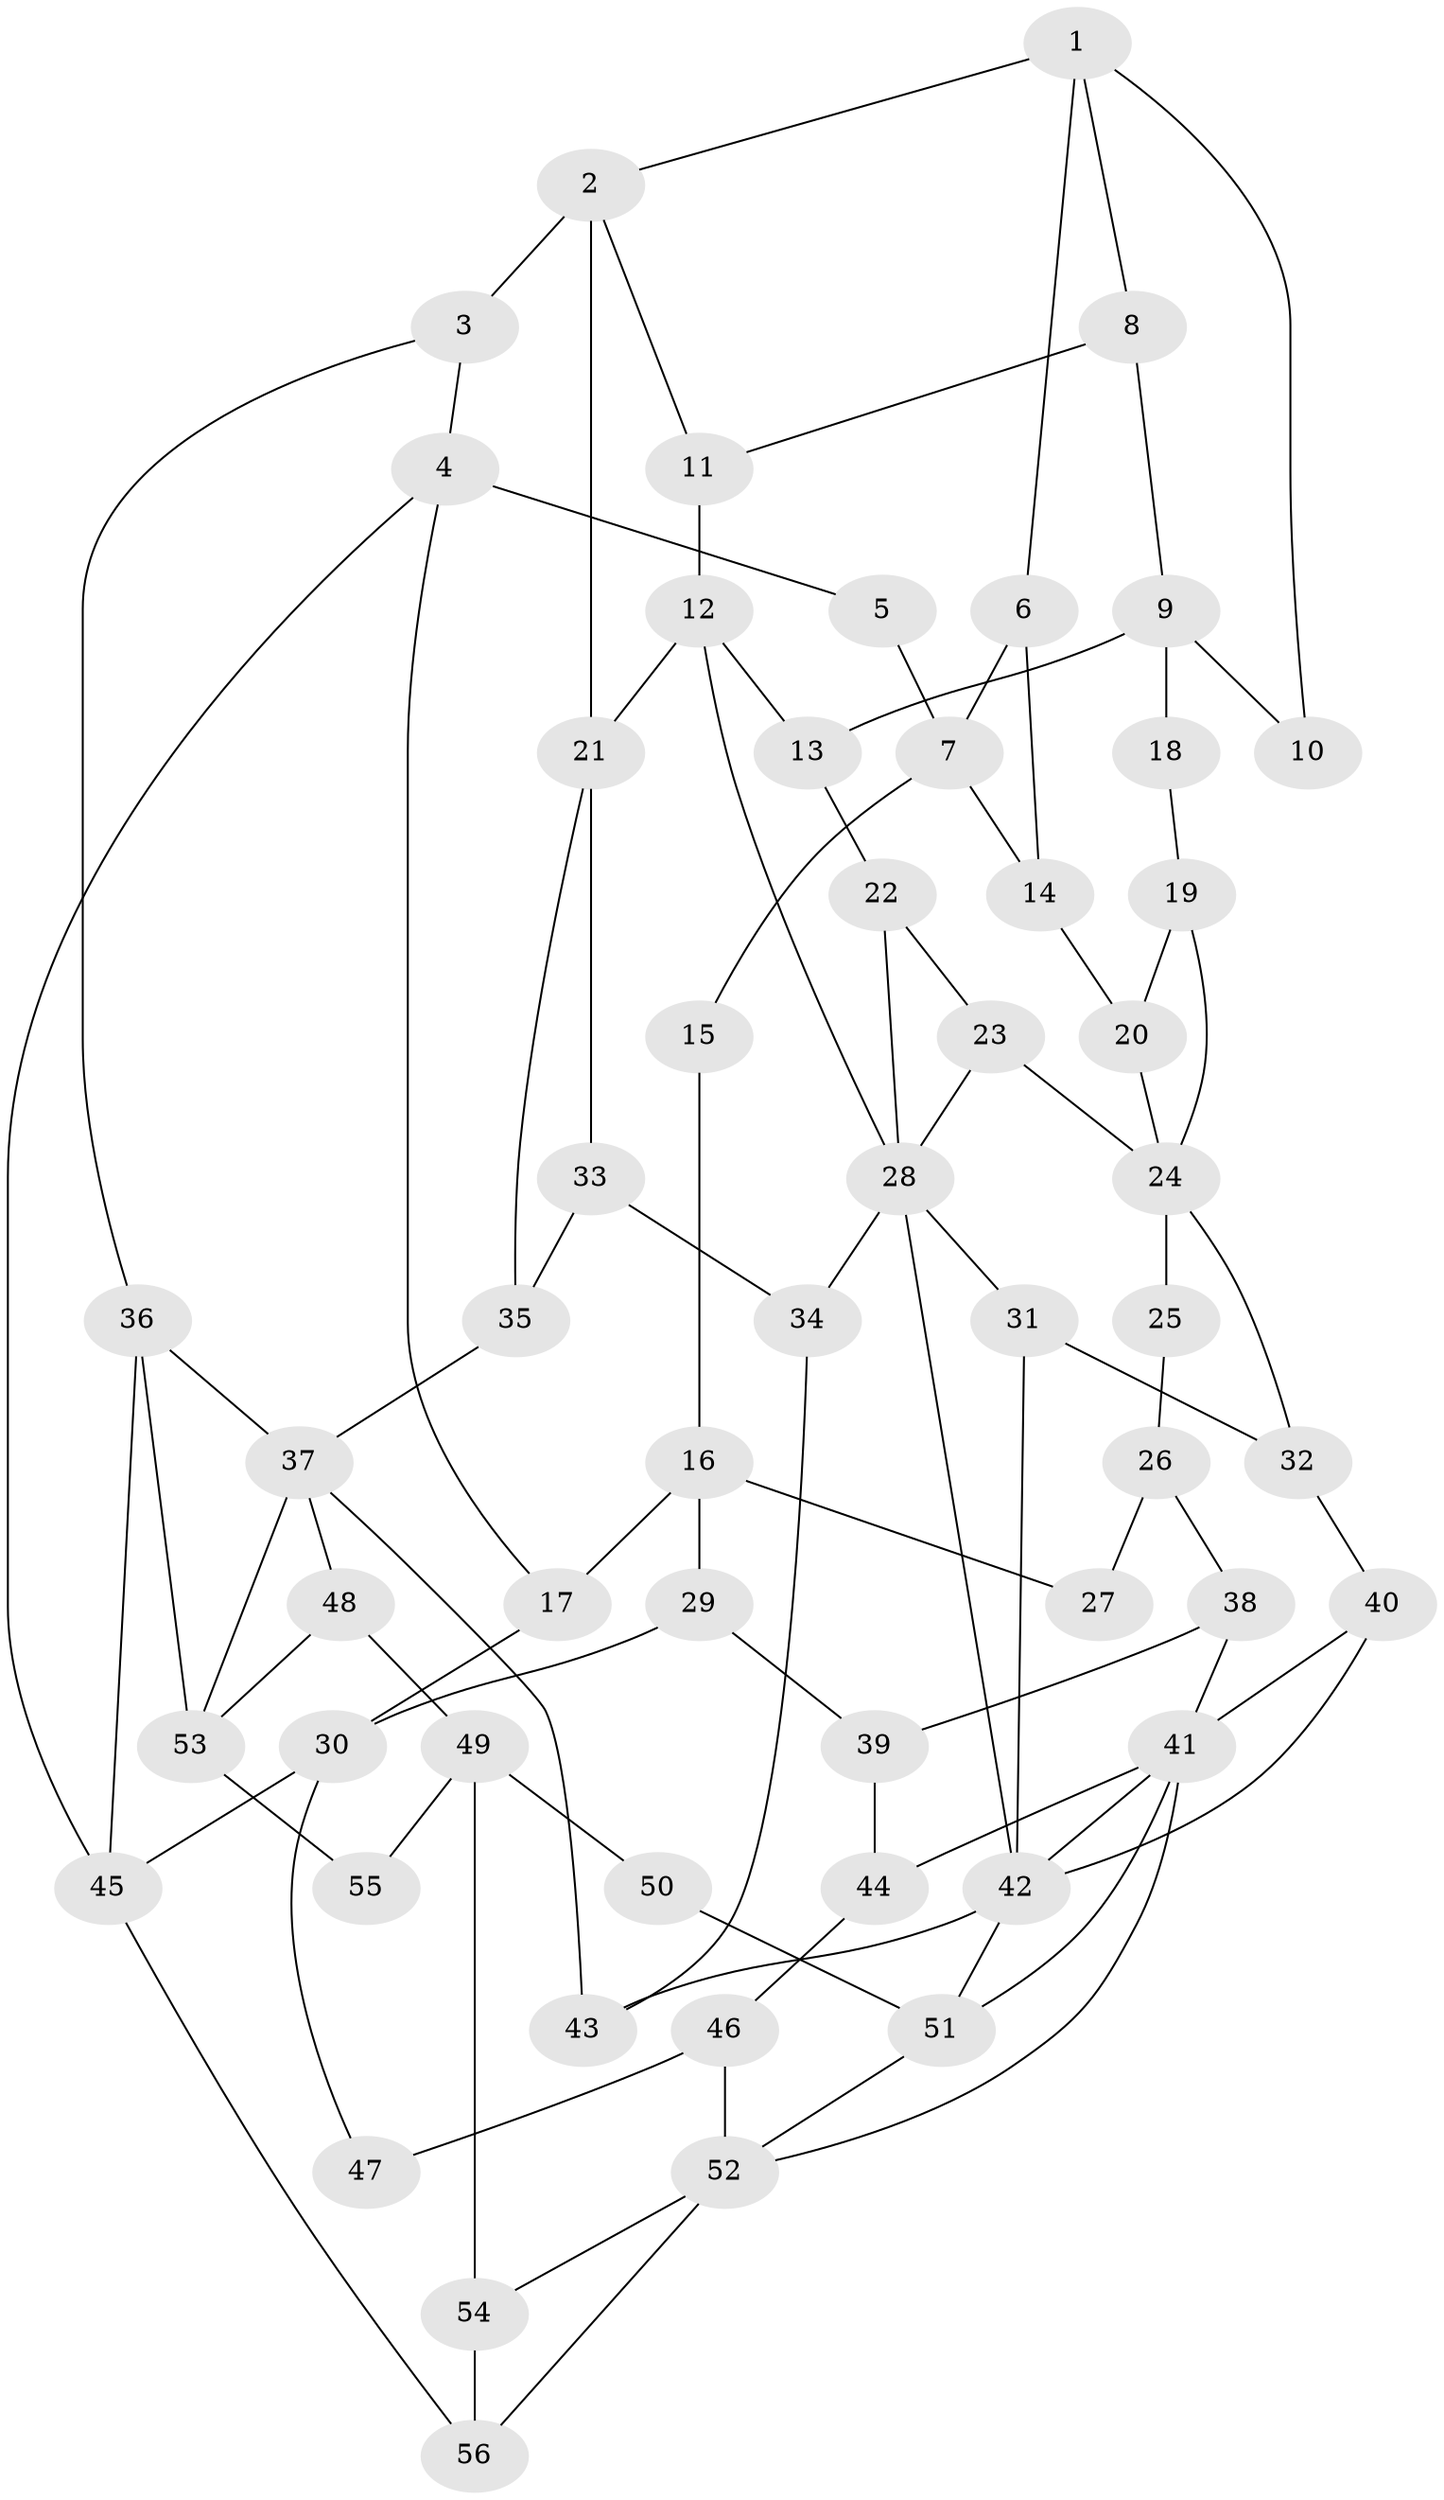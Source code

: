 // original degree distribution, {3: 0.017857142857142856, 4: 0.25, 6: 0.23214285714285715, 5: 0.5}
// Generated by graph-tools (version 1.1) at 2025/38/03/09/25 02:38:38]
// undirected, 56 vertices, 94 edges
graph export_dot {
graph [start="1"]
  node [color=gray90,style=filled];
  1;
  2;
  3;
  4;
  5;
  6;
  7;
  8;
  9;
  10;
  11;
  12;
  13;
  14;
  15;
  16;
  17;
  18;
  19;
  20;
  21;
  22;
  23;
  24;
  25;
  26;
  27;
  28;
  29;
  30;
  31;
  32;
  33;
  34;
  35;
  36;
  37;
  38;
  39;
  40;
  41;
  42;
  43;
  44;
  45;
  46;
  47;
  48;
  49;
  50;
  51;
  52;
  53;
  54;
  55;
  56;
  1 -- 2 [weight=1.0];
  1 -- 6 [weight=1.0];
  1 -- 8 [weight=1.0];
  1 -- 10 [weight=1.0];
  2 -- 3 [weight=2.0];
  2 -- 11 [weight=1.0];
  2 -- 21 [weight=2.0];
  3 -- 4 [weight=1.0];
  3 -- 36 [weight=1.0];
  4 -- 5 [weight=1.0];
  4 -- 17 [weight=1.0];
  4 -- 45 [weight=1.0];
  5 -- 7 [weight=2.0];
  6 -- 7 [weight=1.0];
  6 -- 14 [weight=1.0];
  7 -- 14 [weight=1.0];
  7 -- 15 [weight=2.0];
  8 -- 9 [weight=1.0];
  8 -- 11 [weight=1.0];
  9 -- 10 [weight=2.0];
  9 -- 13 [weight=1.0];
  9 -- 18 [weight=2.0];
  11 -- 12 [weight=1.0];
  12 -- 13 [weight=1.0];
  12 -- 21 [weight=2.0];
  12 -- 28 [weight=1.0];
  13 -- 22 [weight=1.0];
  14 -- 20 [weight=1.0];
  15 -- 16 [weight=2.0];
  16 -- 17 [weight=1.0];
  16 -- 27 [weight=2.0];
  16 -- 29 [weight=1.0];
  17 -- 30 [weight=1.0];
  18 -- 19 [weight=1.0];
  19 -- 20 [weight=1.0];
  19 -- 24 [weight=1.0];
  20 -- 24 [weight=1.0];
  21 -- 33 [weight=1.0];
  21 -- 35 [weight=1.0];
  22 -- 23 [weight=1.0];
  22 -- 28 [weight=1.0];
  23 -- 24 [weight=1.0];
  23 -- 28 [weight=1.0];
  24 -- 25 [weight=2.0];
  24 -- 32 [weight=1.0];
  25 -- 26 [weight=1.0];
  26 -- 27 [weight=1.0];
  26 -- 38 [weight=1.0];
  28 -- 31 [weight=1.0];
  28 -- 34 [weight=1.0];
  28 -- 42 [weight=1.0];
  29 -- 30 [weight=2.0];
  29 -- 39 [weight=1.0];
  30 -- 45 [weight=1.0];
  30 -- 47 [weight=2.0];
  31 -- 32 [weight=1.0];
  31 -- 42 [weight=1.0];
  32 -- 40 [weight=1.0];
  33 -- 34 [weight=1.0];
  33 -- 35 [weight=1.0];
  34 -- 43 [weight=1.0];
  35 -- 37 [weight=1.0];
  36 -- 37 [weight=1.0];
  36 -- 45 [weight=1.0];
  36 -- 53 [weight=1.0];
  37 -- 43 [weight=1.0];
  37 -- 48 [weight=1.0];
  37 -- 53 [weight=1.0];
  38 -- 39 [weight=1.0];
  38 -- 41 [weight=1.0];
  39 -- 44 [weight=1.0];
  40 -- 41 [weight=1.0];
  40 -- 42 [weight=1.0];
  41 -- 42 [weight=1.0];
  41 -- 44 [weight=1.0];
  41 -- 51 [weight=1.0];
  41 -- 52 [weight=1.0];
  42 -- 43 [weight=1.0];
  42 -- 51 [weight=1.0];
  44 -- 46 [weight=1.0];
  45 -- 56 [weight=1.0];
  46 -- 47 [weight=4.0];
  46 -- 52 [weight=1.0];
  48 -- 49 [weight=1.0];
  48 -- 53 [weight=2.0];
  49 -- 50 [weight=2.0];
  49 -- 54 [weight=2.0];
  49 -- 55 [weight=1.0];
  50 -- 51 [weight=1.0];
  51 -- 52 [weight=1.0];
  52 -- 54 [weight=1.0];
  52 -- 56 [weight=1.0];
  53 -- 55 [weight=2.0];
  54 -- 56 [weight=2.0];
}
